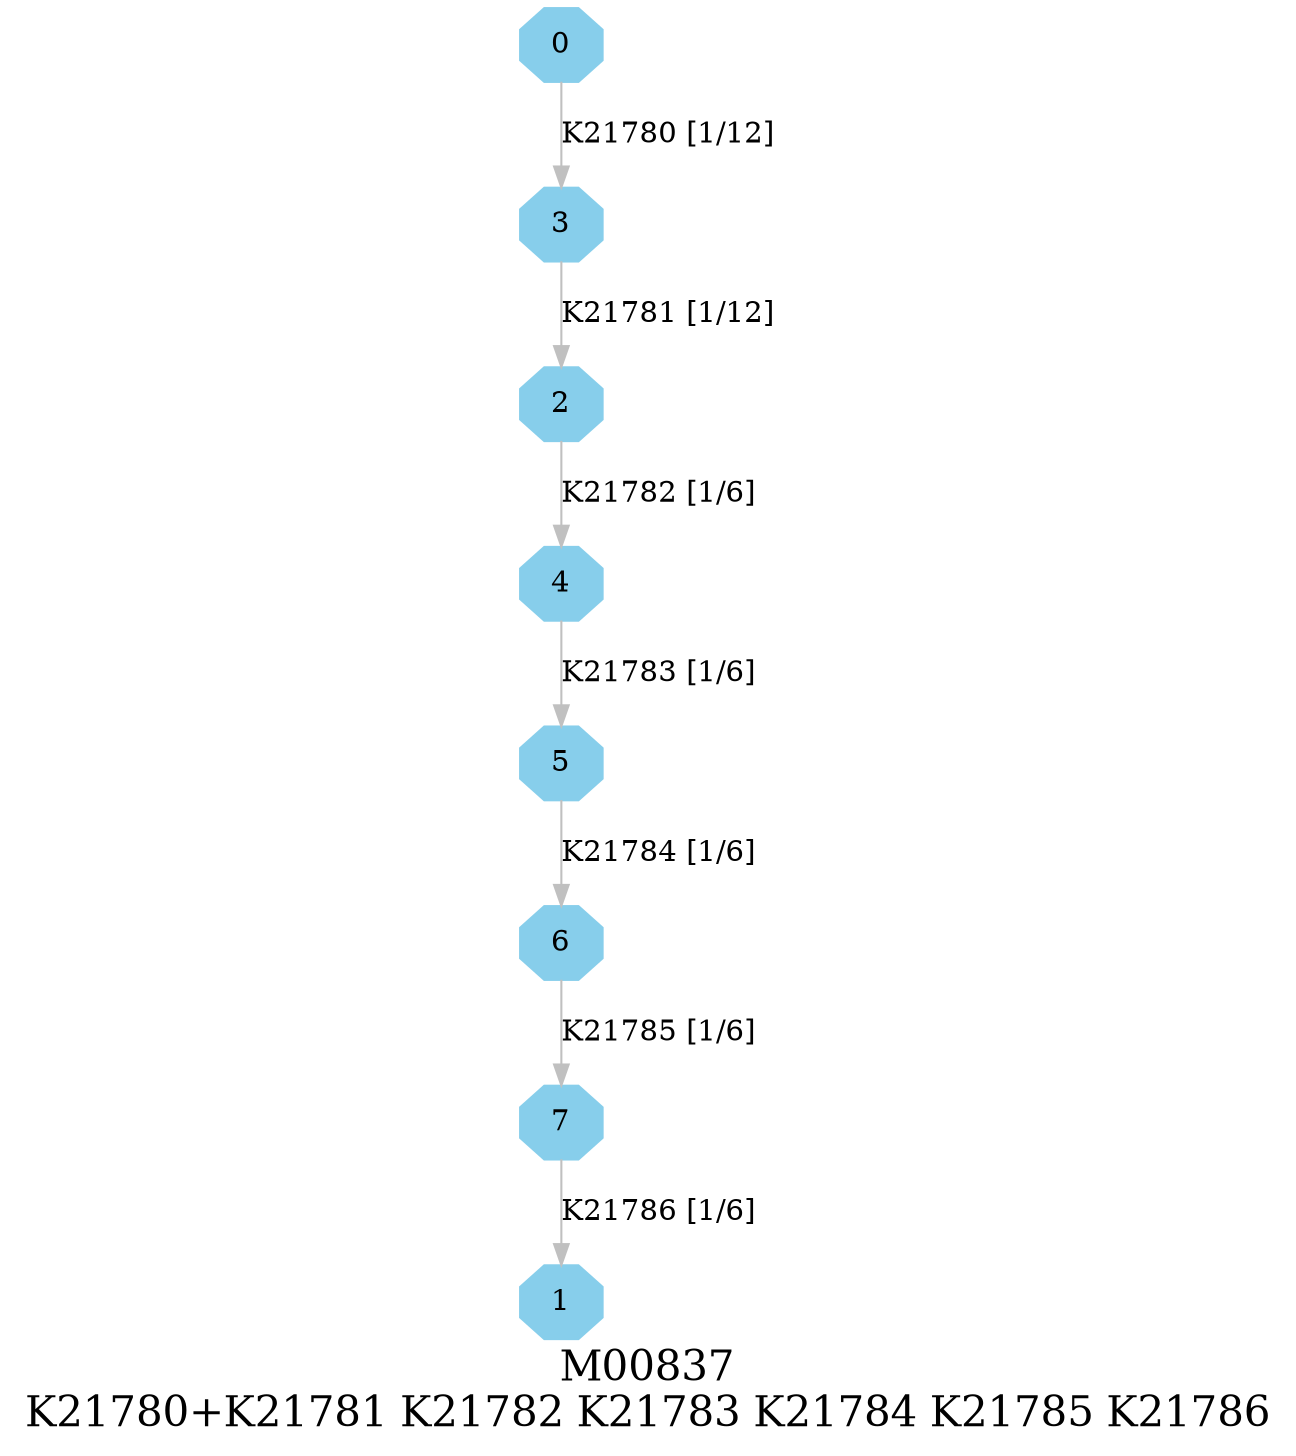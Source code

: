 digraph G {
graph [label="M00837
K21780+K21781 K21782 K21783 K21784 K21785 K21786",fontsize=20];
node [shape=box,style=filled];
edge [len=3,color=grey];
{node [width=.3,height=.3,shape=octagon,style=filled,color=skyblue] 0 1 2 3 4 5 6 7 }
0 -> 3 [label="K21780 [1/12]"];
2 -> 4 [label="K21782 [1/6]"];
3 -> 2 [label="K21781 [1/12]"];
4 -> 5 [label="K21783 [1/6]"];
5 -> 6 [label="K21784 [1/6]"];
6 -> 7 [label="K21785 [1/6]"];
7 -> 1 [label="K21786 [1/6]"];
}